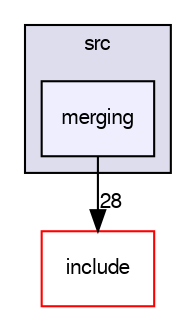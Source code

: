 digraph "merging" {
  compound=true
  node [ fontsize="10", fontname="FreeSans"];
  edge [ labelfontsize="10", labelfontname="FreeSans"];
  subgraph clusterdir_747a0a48f91098b73c7e505a394c0347 {
    graph [ bgcolor="#ddddee", pencolor="black", label="src" fontname="FreeSans", fontsize="10", URL="dir_747a0a48f91098b73c7e505a394c0347.html"]
  dir_64f516dc45b1d117d372feebb285b644 [shape=box, label="merging", style="filled", fillcolor="#eeeeff", pencolor="black", URL="dir_64f516dc45b1d117d372feebb285b644.html"];
  }
  dir_bb67cc6e7d88cd6d60bf14a5f5669f2f [shape=box label="include" fillcolor="white" style="filled" color="red" URL="dir_bb67cc6e7d88cd6d60bf14a5f5669f2f.html"];
  dir_64f516dc45b1d117d372feebb285b644->dir_bb67cc6e7d88cd6d60bf14a5f5669f2f [headlabel="28", labeldistance=1.5 headhref="dir_000005_000006.html"];
}
